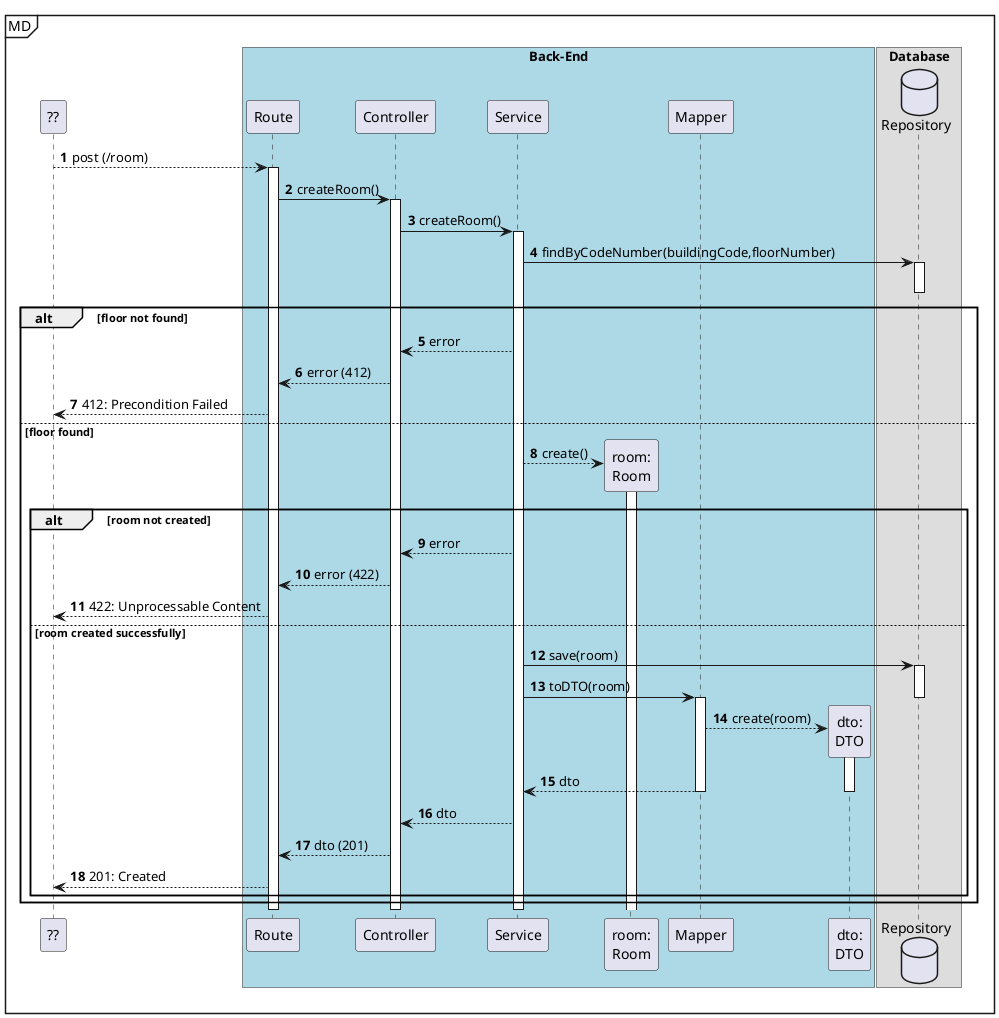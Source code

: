 @startuml
autonumber

participant "??" as ui

mainframe MD
box "Back-End" #LightBlue
participant "Route" as r
participant "Controller" as ctrl
participant "Service" as svc

participant "room:\nRoom" as room
participant "Mapper" as map
participant "dto:\nDTO" as dto
end box

box "Database"
database "Repository" as repo
end box

ui --> r: post (/room)
    activate r
        r -> ctrl : createRoom()
        activate ctrl
            ctrl -> svc : createRoom()
            activate svc
                svc -> repo : findByCodeNumber(buildingCode,floorNumber)
                activate repo
                deactivate repo




                    alt floor not found
                        svc --> ctrl : error
                        ctrl --> r : error (412)
                        r --> ui : 412: Precondition Failed
                    else floor found
                        svc --> room** : create()

                        activate room
                        deactivate room

                        alt room not created
                            svc --> ctrl : error
                            ctrl --> r : error (422)
                            r --> ui : 422: Unprocessable Content

                        else room created successfully
                            svc -> repo : save(room)

                            activate repo
                                svc -> map : toDTO(room)
                            deactivate repo

                            activate map
                                map --> dto** : create(room)
                                activate dto
                                    map --> svc : dto
                                deactivate dto
                            deactivate map

                            svc --> ctrl : dto
                            ctrl --> r : dto (201)
                            r --> ui : 201: Created

                    end
                end
            deactivate svc
        deactivate ctrl
    deactivate r

@enduml
